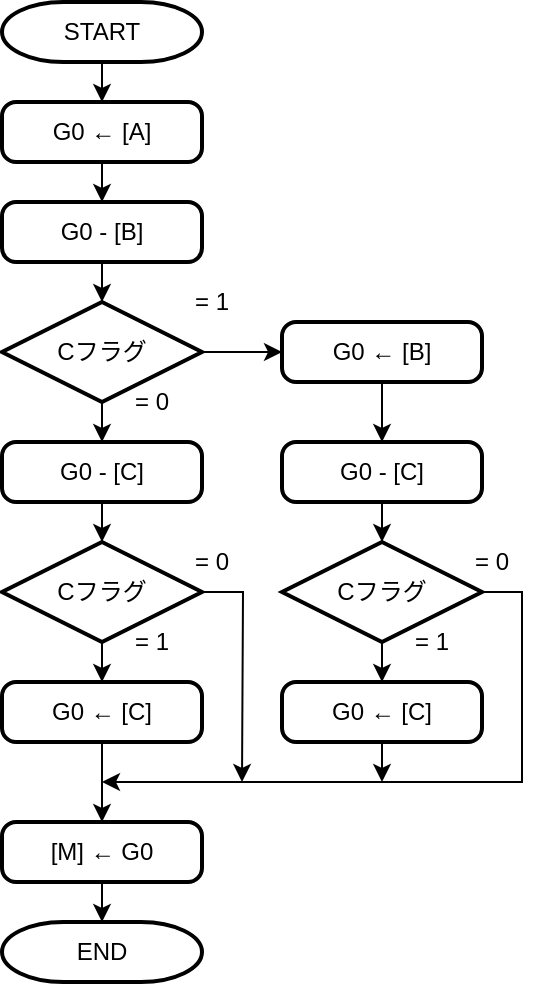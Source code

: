 <mxfile version="13.9.9" type="device"><diagram id="C5RBs43oDa-KdzZeNtuy" name="Page-1"><mxGraphModel dx="1106" dy="804" grid="1" gridSize="10" guides="1" tooltips="1" connect="1" arrows="1" fold="1" page="1" pageScale="1" pageWidth="827" pageHeight="1169" math="0" shadow="0"><root><mxCell id="WIyWlLk6GJQsqaUBKTNV-0"/><mxCell id="WIyWlLk6GJQsqaUBKTNV-1" parent="WIyWlLk6GJQsqaUBKTNV-0"/><mxCell id="zOPaoA2bat6VFrylqssT-14" style="edgeStyle=orthogonalEdgeStyle;rounded=0;orthogonalLoop=1;jettySize=auto;html=1;exitX=0.5;exitY=1;exitDx=0;exitDy=0;exitPerimeter=0;entryX=0.5;entryY=0;entryDx=0;entryDy=0;" parent="WIyWlLk6GJQsqaUBKTNV-1" source="zOPaoA2bat6VFrylqssT-0" target="zOPaoA2bat6VFrylqssT-2" edge="1"><mxGeometry relative="1" as="geometry"/></mxCell><mxCell id="zOPaoA2bat6VFrylqssT-0" value="START" style="strokeWidth=2;html=1;shape=mxgraph.flowchart.terminator;whiteSpace=wrap;" parent="WIyWlLk6GJQsqaUBKTNV-1" vertex="1"><mxGeometry x="230" y="140" width="100" height="30" as="geometry"/></mxCell><mxCell id="zOPaoA2bat6VFrylqssT-17" style="edgeStyle=orthogonalEdgeStyle;rounded=0;orthogonalLoop=1;jettySize=auto;html=1;exitX=0.5;exitY=1;exitDx=0;exitDy=0;exitPerimeter=0;entryX=0.5;entryY=0;entryDx=0;entryDy=0;" parent="WIyWlLk6GJQsqaUBKTNV-1" source="zOPaoA2bat6VFrylqssT-1" target="zOPaoA2bat6VFrylqssT-6" edge="1"><mxGeometry relative="1" as="geometry"><mxPoint x="280" y="360" as="targetPoint"/></mxGeometry></mxCell><mxCell id="xpSC8luHdUC5Wn9WWIU0-10" style="edgeStyle=orthogonalEdgeStyle;rounded=0;orthogonalLoop=1;jettySize=auto;html=1;exitX=1;exitY=0.5;exitDx=0;exitDy=0;exitPerimeter=0;entryX=0;entryY=0.5;entryDx=0;entryDy=0;" edge="1" parent="WIyWlLk6GJQsqaUBKTNV-1" source="zOPaoA2bat6VFrylqssT-1" target="xpSC8luHdUC5Wn9WWIU0-2"><mxGeometry relative="1" as="geometry"/></mxCell><mxCell id="zOPaoA2bat6VFrylqssT-1" value="Cフラグ" style="strokeWidth=2;html=1;shape=mxgraph.flowchart.decision;whiteSpace=wrap;" parent="WIyWlLk6GJQsqaUBKTNV-1" vertex="1"><mxGeometry x="230" y="290" width="100" height="50" as="geometry"/></mxCell><mxCell id="zOPaoA2bat6VFrylqssT-15" style="edgeStyle=orthogonalEdgeStyle;rounded=0;orthogonalLoop=1;jettySize=auto;html=1;exitX=0.5;exitY=1;exitDx=0;exitDy=0;entryX=0.5;entryY=0;entryDx=0;entryDy=0;" parent="WIyWlLk6GJQsqaUBKTNV-1" source="zOPaoA2bat6VFrylqssT-2" target="zOPaoA2bat6VFrylqssT-3" edge="1"><mxGeometry relative="1" as="geometry"/></mxCell><mxCell id="zOPaoA2bat6VFrylqssT-2" value="G0 ← [A]" style="rounded=1;whiteSpace=wrap;html=1;absoluteArcSize=1;arcSize=14;strokeWidth=2;" parent="WIyWlLk6GJQsqaUBKTNV-1" vertex="1"><mxGeometry x="230" y="190" width="100" height="30" as="geometry"/></mxCell><mxCell id="zOPaoA2bat6VFrylqssT-16" style="edgeStyle=orthogonalEdgeStyle;rounded=0;orthogonalLoop=1;jettySize=auto;html=1;exitX=0.5;exitY=1;exitDx=0;exitDy=0;entryX=0.5;entryY=0;entryDx=0;entryDy=0;entryPerimeter=0;" parent="WIyWlLk6GJQsqaUBKTNV-1" source="zOPaoA2bat6VFrylqssT-3" target="zOPaoA2bat6VFrylqssT-1" edge="1"><mxGeometry relative="1" as="geometry"/></mxCell><mxCell id="zOPaoA2bat6VFrylqssT-3" value="G0 - [B]" style="rounded=1;whiteSpace=wrap;html=1;absoluteArcSize=1;arcSize=14;strokeWidth=2;" parent="WIyWlLk6GJQsqaUBKTNV-1" vertex="1"><mxGeometry x="230" y="240" width="100" height="30" as="geometry"/></mxCell><mxCell id="zOPaoA2bat6VFrylqssT-19" style="edgeStyle=orthogonalEdgeStyle;rounded=0;orthogonalLoop=1;jettySize=auto;html=1;exitX=0.5;exitY=1;exitDx=0;exitDy=0;entryX=0.5;entryY=0;entryDx=0;entryDy=0;entryPerimeter=0;" parent="WIyWlLk6GJQsqaUBKTNV-1" source="zOPaoA2bat6VFrylqssT-6" target="zOPaoA2bat6VFrylqssT-7" edge="1"><mxGeometry relative="1" as="geometry"/></mxCell><mxCell id="zOPaoA2bat6VFrylqssT-6" value="G0 - [C]" style="rounded=1;whiteSpace=wrap;html=1;absoluteArcSize=1;arcSize=14;strokeWidth=2;" parent="WIyWlLk6GJQsqaUBKTNV-1" vertex="1"><mxGeometry x="230" y="360" width="100" height="30" as="geometry"/></mxCell><mxCell id="zOPaoA2bat6VFrylqssT-20" style="edgeStyle=orthogonalEdgeStyle;rounded=0;orthogonalLoop=1;jettySize=auto;html=1;exitX=0.5;exitY=1;exitDx=0;exitDy=0;exitPerimeter=0;entryX=0.5;entryY=0;entryDx=0;entryDy=0;" parent="WIyWlLk6GJQsqaUBKTNV-1" source="zOPaoA2bat6VFrylqssT-7" target="zOPaoA2bat6VFrylqssT-9" edge="1"><mxGeometry relative="1" as="geometry"/></mxCell><mxCell id="xpSC8luHdUC5Wn9WWIU0-14" style="edgeStyle=orthogonalEdgeStyle;rounded=0;orthogonalLoop=1;jettySize=auto;html=1;exitX=1;exitY=0.5;exitDx=0;exitDy=0;exitPerimeter=0;" edge="1" parent="WIyWlLk6GJQsqaUBKTNV-1" source="zOPaoA2bat6VFrylqssT-7"><mxGeometry relative="1" as="geometry"><mxPoint x="350" y="530" as="targetPoint"/></mxGeometry></mxCell><mxCell id="zOPaoA2bat6VFrylqssT-7" value="Cフラグ" style="strokeWidth=2;html=1;shape=mxgraph.flowchart.decision;whiteSpace=wrap;" parent="WIyWlLk6GJQsqaUBKTNV-1" vertex="1"><mxGeometry x="230" y="410" width="100" height="50" as="geometry"/></mxCell><mxCell id="zOPaoA2bat6VFrylqssT-24" style="edgeStyle=orthogonalEdgeStyle;rounded=0;orthogonalLoop=1;jettySize=auto;html=1;exitX=0.5;exitY=1;exitDx=0;exitDy=0;entryX=0.5;entryY=0;entryDx=0;entryDy=0;" parent="WIyWlLk6GJQsqaUBKTNV-1" source="zOPaoA2bat6VFrylqssT-9" target="zOPaoA2bat6VFrylqssT-21" edge="1"><mxGeometry relative="1" as="geometry"/></mxCell><mxCell id="zOPaoA2bat6VFrylqssT-9" value="G0 ← [C]" style="rounded=1;whiteSpace=wrap;html=1;absoluteArcSize=1;arcSize=14;strokeWidth=2;" parent="WIyWlLk6GJQsqaUBKTNV-1" vertex="1"><mxGeometry x="230" y="480" width="100" height="30" as="geometry"/></mxCell><mxCell id="zOPaoA2bat6VFrylqssT-13" value="= 0" style="text;html=1;strokeColor=none;fillColor=none;align=center;verticalAlign=middle;whiteSpace=wrap;rounded=0;" parent="WIyWlLk6GJQsqaUBKTNV-1" vertex="1"><mxGeometry x="290" y="330" width="30" height="20" as="geometry"/></mxCell><mxCell id="zOPaoA2bat6VFrylqssT-25" style="edgeStyle=orthogonalEdgeStyle;rounded=0;orthogonalLoop=1;jettySize=auto;html=1;exitX=0.5;exitY=1;exitDx=0;exitDy=0;entryX=0.5;entryY=0;entryDx=0;entryDy=0;entryPerimeter=0;" parent="WIyWlLk6GJQsqaUBKTNV-1" source="zOPaoA2bat6VFrylqssT-21" target="zOPaoA2bat6VFrylqssT-22" edge="1"><mxGeometry relative="1" as="geometry"/></mxCell><mxCell id="zOPaoA2bat6VFrylqssT-21" value="[M] ← G0" style="rounded=1;whiteSpace=wrap;html=1;absoluteArcSize=1;arcSize=14;strokeWidth=2;" parent="WIyWlLk6GJQsqaUBKTNV-1" vertex="1"><mxGeometry x="230" y="550" width="100" height="30" as="geometry"/></mxCell><mxCell id="zOPaoA2bat6VFrylqssT-22" value="END" style="strokeWidth=2;html=1;shape=mxgraph.flowchart.terminator;whiteSpace=wrap;" parent="WIyWlLk6GJQsqaUBKTNV-1" vertex="1"><mxGeometry x="230" y="600" width="100" height="30" as="geometry"/></mxCell><mxCell id="zOPaoA2bat6VFrylqssT-27" value="= 1" style="text;html=1;strokeColor=none;fillColor=none;align=center;verticalAlign=middle;whiteSpace=wrap;rounded=0;" parent="WIyWlLk6GJQsqaUBKTNV-1" vertex="1"><mxGeometry x="320" y="280" width="30" height="20" as="geometry"/></mxCell><mxCell id="zOPaoA2bat6VFrylqssT-28" value="= 1" style="text;html=1;strokeColor=none;fillColor=none;align=center;verticalAlign=middle;whiteSpace=wrap;rounded=0;" parent="WIyWlLk6GJQsqaUBKTNV-1" vertex="1"><mxGeometry x="290" y="450" width="30" height="20" as="geometry"/></mxCell><mxCell id="zOPaoA2bat6VFrylqssT-29" value="= 0" style="text;html=1;strokeColor=none;fillColor=none;align=center;verticalAlign=middle;whiteSpace=wrap;rounded=0;" parent="WIyWlLk6GJQsqaUBKTNV-1" vertex="1"><mxGeometry x="320" y="410" width="30" height="20" as="geometry"/></mxCell><mxCell id="xpSC8luHdUC5Wn9WWIU0-12" style="edgeStyle=orthogonalEdgeStyle;rounded=0;orthogonalLoop=1;jettySize=auto;html=1;exitX=0.5;exitY=1;exitDx=0;exitDy=0;entryX=0.5;entryY=0;entryDx=0;entryDy=0;entryPerimeter=0;" edge="1" parent="WIyWlLk6GJQsqaUBKTNV-1" source="xpSC8luHdUC5Wn9WWIU0-1" target="xpSC8luHdUC5Wn9WWIU0-5"><mxGeometry relative="1" as="geometry"/></mxCell><mxCell id="xpSC8luHdUC5Wn9WWIU0-1" value="G0 - [C]" style="rounded=1;whiteSpace=wrap;html=1;absoluteArcSize=1;arcSize=14;strokeWidth=2;" vertex="1" parent="WIyWlLk6GJQsqaUBKTNV-1"><mxGeometry x="370" y="360" width="100" height="30" as="geometry"/></mxCell><mxCell id="xpSC8luHdUC5Wn9WWIU0-11" style="edgeStyle=orthogonalEdgeStyle;rounded=0;orthogonalLoop=1;jettySize=auto;html=1;exitX=0.5;exitY=1;exitDx=0;exitDy=0;entryX=0.5;entryY=0;entryDx=0;entryDy=0;" edge="1" parent="WIyWlLk6GJQsqaUBKTNV-1" source="xpSC8luHdUC5Wn9WWIU0-2" target="xpSC8luHdUC5Wn9WWIU0-1"><mxGeometry relative="1" as="geometry"/></mxCell><mxCell id="xpSC8luHdUC5Wn9WWIU0-2" value="G0 ← [B]" style="rounded=1;whiteSpace=wrap;html=1;absoluteArcSize=1;arcSize=14;strokeWidth=2;" vertex="1" parent="WIyWlLk6GJQsqaUBKTNV-1"><mxGeometry x="370" y="300" width="100" height="30" as="geometry"/></mxCell><mxCell id="xpSC8luHdUC5Wn9WWIU0-3" style="edgeStyle=orthogonalEdgeStyle;rounded=0;orthogonalLoop=1;jettySize=auto;html=1;exitX=0.5;exitY=1;exitDx=0;exitDy=0;exitPerimeter=0;entryX=0.5;entryY=0;entryDx=0;entryDy=0;" edge="1" source="xpSC8luHdUC5Wn9WWIU0-5" target="xpSC8luHdUC5Wn9WWIU0-6" parent="WIyWlLk6GJQsqaUBKTNV-1"><mxGeometry relative="1" as="geometry"/></mxCell><mxCell id="xpSC8luHdUC5Wn9WWIU0-4" style="edgeStyle=orthogonalEdgeStyle;rounded=0;orthogonalLoop=1;jettySize=auto;html=1;exitX=1;exitY=0.5;exitDx=0;exitDy=0;exitPerimeter=0;" edge="1" source="xpSC8luHdUC5Wn9WWIU0-5" parent="WIyWlLk6GJQsqaUBKTNV-1"><mxGeometry relative="1" as="geometry"><mxPoint x="280" y="530" as="targetPoint"/><Array as="points"><mxPoint x="490" y="435"/><mxPoint x="490" y="530"/><mxPoint x="280" y="530"/></Array></mxGeometry></mxCell><mxCell id="xpSC8luHdUC5Wn9WWIU0-5" value="Cフラグ" style="strokeWidth=2;html=1;shape=mxgraph.flowchart.decision;whiteSpace=wrap;" vertex="1" parent="WIyWlLk6GJQsqaUBKTNV-1"><mxGeometry x="370" y="410" width="100" height="50" as="geometry"/></mxCell><mxCell id="xpSC8luHdUC5Wn9WWIU0-13" style="edgeStyle=orthogonalEdgeStyle;rounded=0;orthogonalLoop=1;jettySize=auto;html=1;exitX=0.5;exitY=1;exitDx=0;exitDy=0;" edge="1" parent="WIyWlLk6GJQsqaUBKTNV-1" source="xpSC8luHdUC5Wn9WWIU0-6"><mxGeometry relative="1" as="geometry"><mxPoint x="420" y="530" as="targetPoint"/></mxGeometry></mxCell><mxCell id="xpSC8luHdUC5Wn9WWIU0-6" value="G0 ← [C]" style="rounded=1;whiteSpace=wrap;html=1;absoluteArcSize=1;arcSize=14;strokeWidth=2;" vertex="1" parent="WIyWlLk6GJQsqaUBKTNV-1"><mxGeometry x="370" y="480" width="100" height="30" as="geometry"/></mxCell><mxCell id="xpSC8luHdUC5Wn9WWIU0-7" value="= 1" style="text;html=1;strokeColor=none;fillColor=none;align=center;verticalAlign=middle;whiteSpace=wrap;rounded=0;" vertex="1" parent="WIyWlLk6GJQsqaUBKTNV-1"><mxGeometry x="430" y="450" width="30" height="20" as="geometry"/></mxCell><mxCell id="xpSC8luHdUC5Wn9WWIU0-8" value="= 0" style="text;html=1;strokeColor=none;fillColor=none;align=center;verticalAlign=middle;whiteSpace=wrap;rounded=0;" vertex="1" parent="WIyWlLk6GJQsqaUBKTNV-1"><mxGeometry x="460" y="410" width="30" height="20" as="geometry"/></mxCell></root></mxGraphModel></diagram></mxfile>